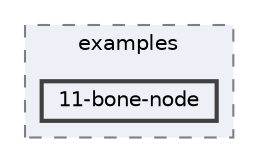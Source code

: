 digraph "external/spine-runtimes/spine-godot/example-v4-csharp/examples/11-bone-node"
{
 // LATEX_PDF_SIZE
  bgcolor="transparent";
  edge [fontname=Helvetica,fontsize=10,labelfontname=Helvetica,labelfontsize=10];
  node [fontname=Helvetica,fontsize=10,shape=box,height=0.2,width=0.4];
  compound=true
  subgraph clusterdir_e143436536c0b8b0682d2ba1a292d948 {
    graph [ bgcolor="#edf0f7", pencolor="grey50", label="examples", fontname=Helvetica,fontsize=10 style="filled,dashed", URL="dir_e143436536c0b8b0682d2ba1a292d948.html",tooltip=""]
  dir_09cad50f7b30c077f7abe1a08e50d8cc [label="11-bone-node", fillcolor="#edf0f7", color="grey25", style="filled,bold", URL="dir_09cad50f7b30c077f7abe1a08e50d8cc.html",tooltip=""];
  }
}

